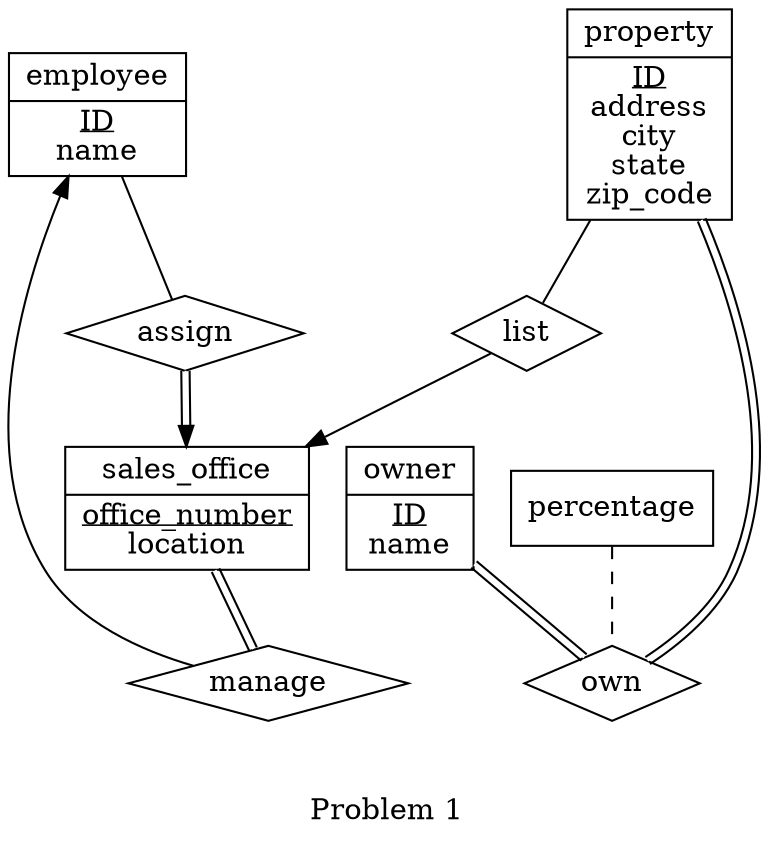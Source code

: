 graph {
    label="\n\n Problem 1"
 
	{ node[shape="record"]
	employee
	[label=<{employee|<u>ID</u><br/>name}>]
	sales_office 
	[label=<{sales_office|<u>office_number</u><br/>location}>]
	property 
	[label=<{property|<u>ID</u><br/>address<br/>city<br/>state<br/>zip_code}>]
	owner 
	[label=<{owner|<u>ID</u><br/>name}>, pos="10,10"]
	}
    { node[shape="diamond"]
	assign
	manage
	list
	own
	}
    { node[shape="box"]
	percentage
	}
 
	{ edge[dir=none]
	property -- list
	employee -- assign
	}
	{ edge[dir=forward]
	manage -- employee
	list -- sales_office
	}
	{ edge[dir=forward, color="black:white:black"]
	assign -- sales_office
	}
	{ edge[color="black:white:black"]
	sales_office -- manage
	owner -- own
	property -- own
	}
	{ edge[style="dashed"]
	percentage -- own
	}
	{ edge[]
	}
	{ edge[style=invis]
	owner -- manage
	percentage -- manage
	}
}
